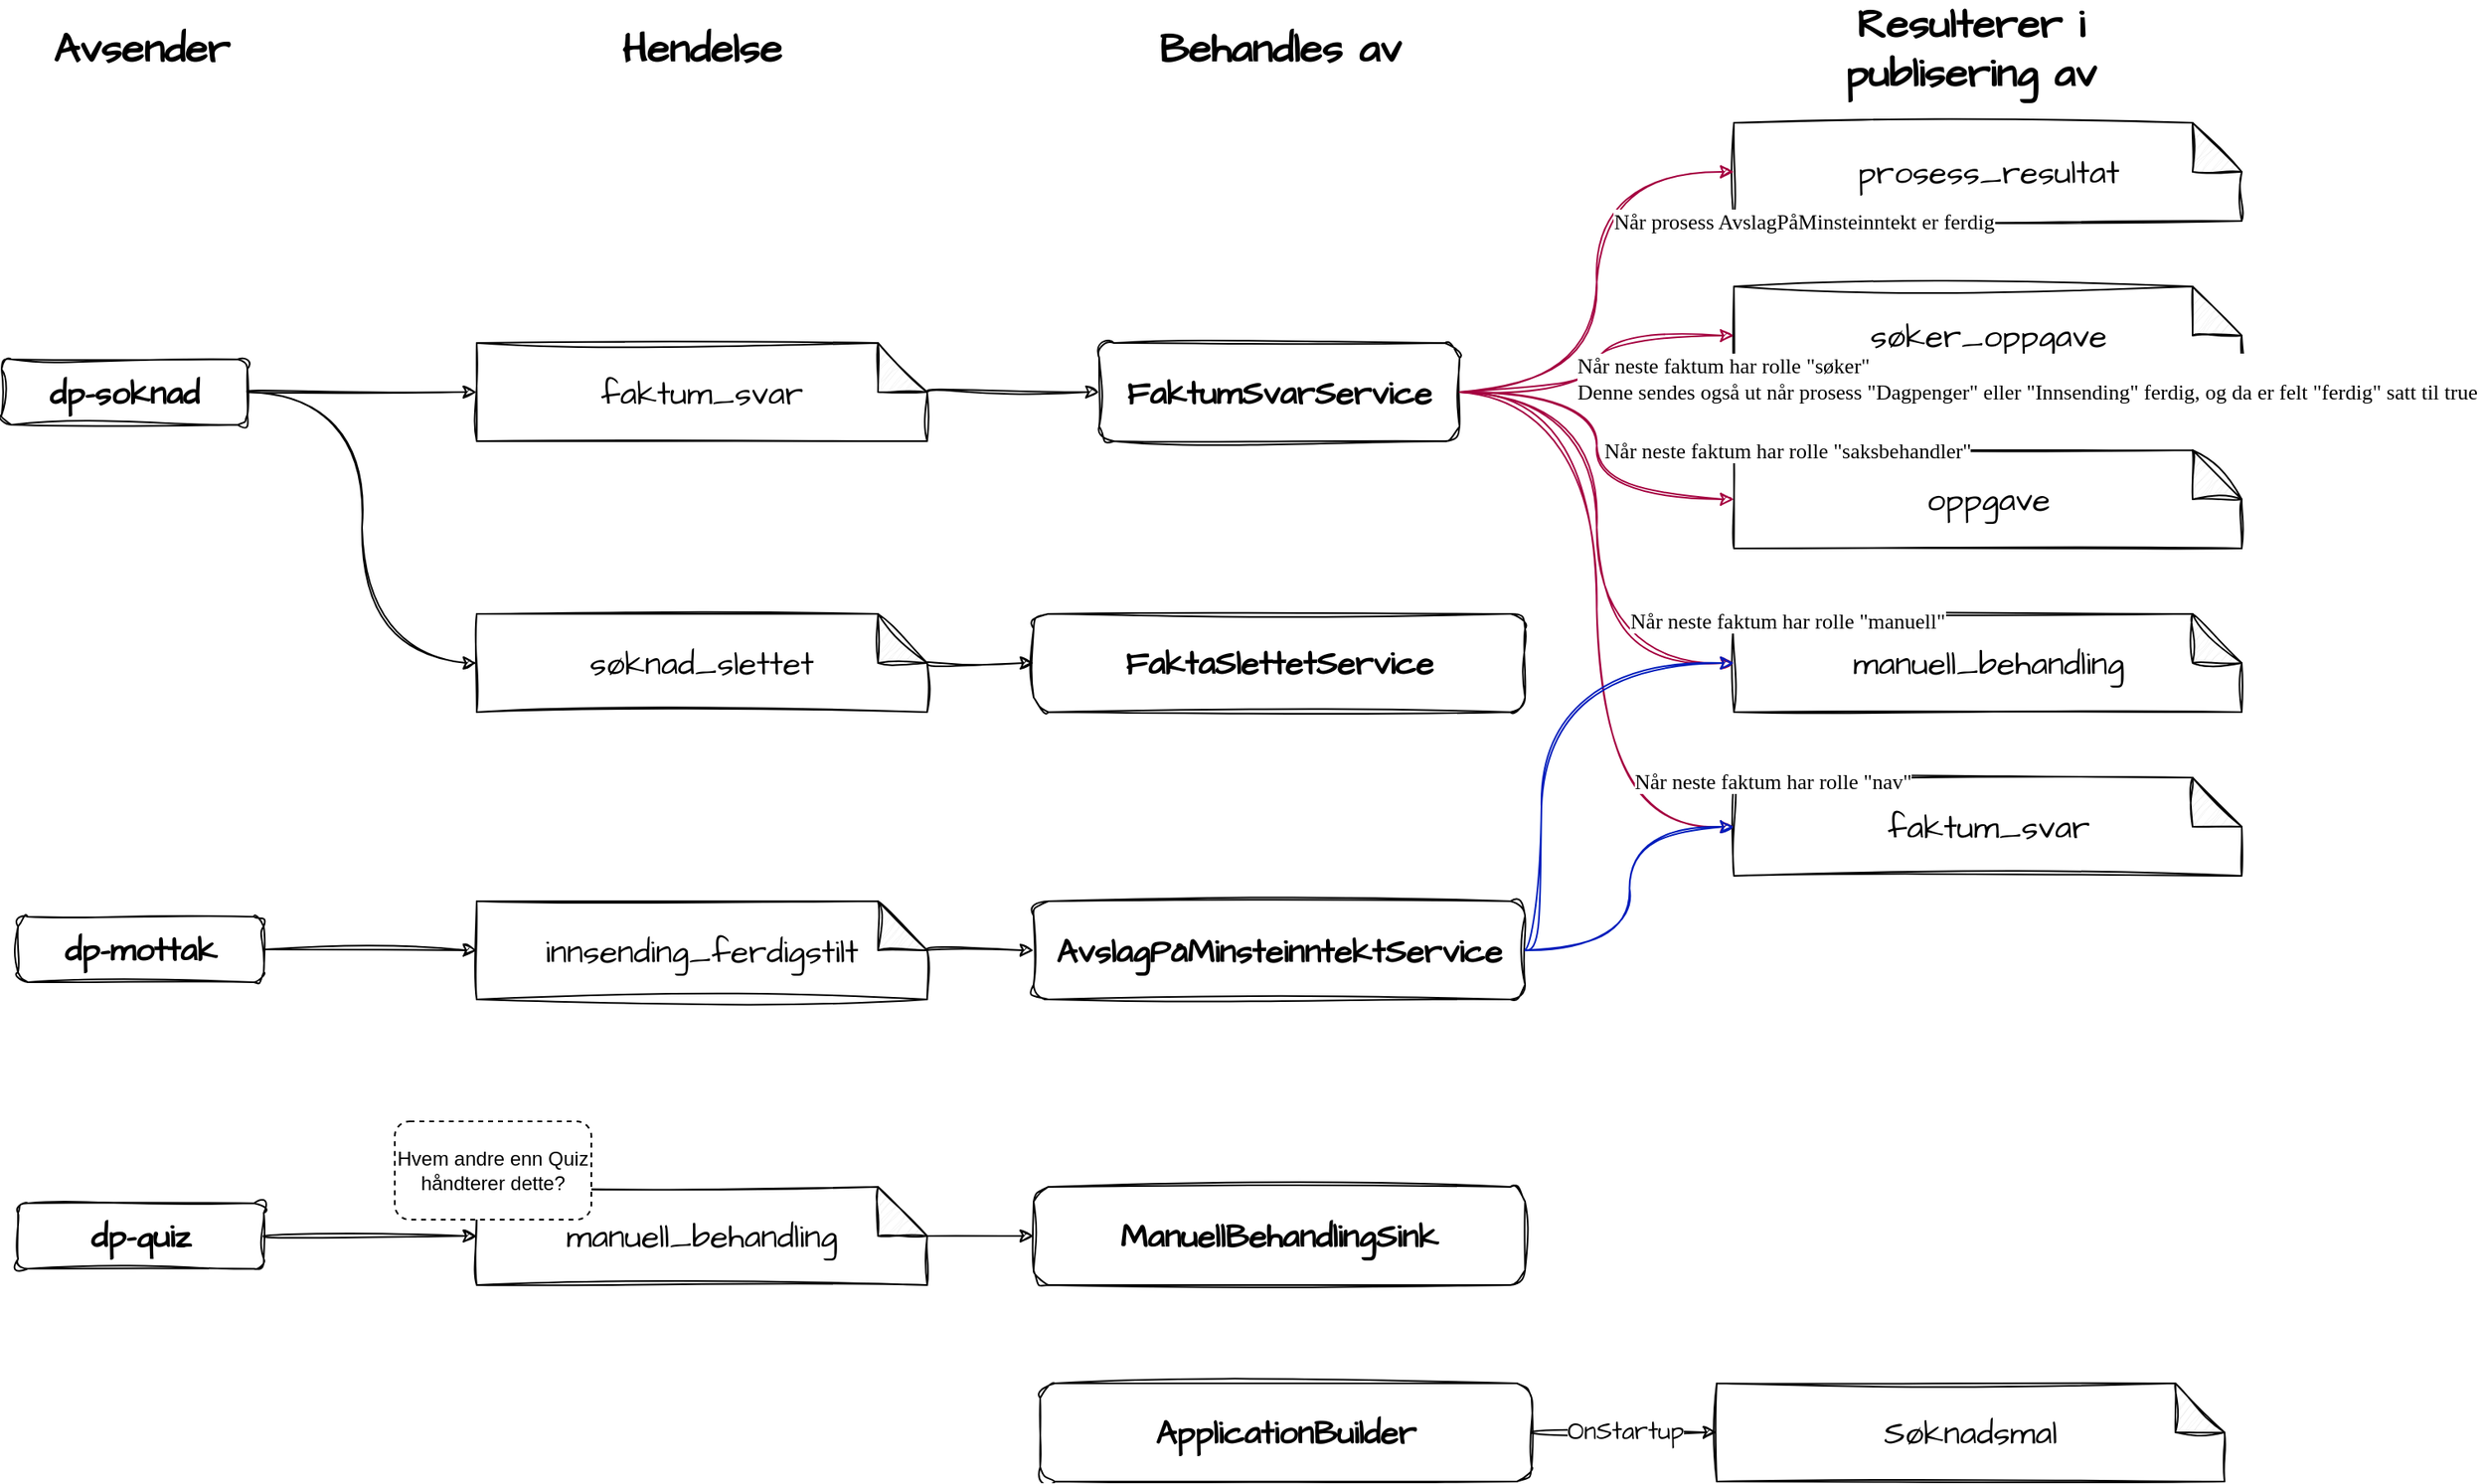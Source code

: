 <mxfile version="20.5.3" type="embed"><diagram id="l2hICZZDM4IEkNlAZQyo" name="Page-1"><mxGraphModel dx="1812" dy="2304" grid="1" gridSize="10" guides="1" tooltips="1" connect="1" arrows="1" fold="1" page="1" pageScale="1" pageWidth="827" pageHeight="1169" math="0" shadow="0"><root><mxCell id="0"/><mxCell id="1" parent="0"/><mxCell id="25" style="edgeStyle=orthogonalEdgeStyle;curved=1;html=1;entryX=0;entryY=0.5;entryDx=0;entryDy=0;fontSize=18;fontColor=#FFFFFF;sketch=1;curveFitting=1;jiggle=2;exitX=0;exitY=0;exitDx=275;exitDy=30;exitPerimeter=0;" parent="1" source="3" target="52" edge="1"><mxGeometry relative="1" as="geometry"/></mxCell><mxCell id="3" value="&lt;div style=&quot;font-size: 20px;&quot;&gt;&lt;div style=&quot;font-size: 20px;&quot;&gt;&lt;span style=&quot;font-size: 20px;&quot;&gt;faktum_svar&lt;/span&gt;&lt;/div&gt;&lt;/div&gt;" style="shape=note;whiteSpace=wrap;html=1;backgroundOutline=1;darkOpacity=0.05;fontColor=default;labelBackgroundColor=none;sketch=1;curveFitting=1;jiggle=2;fontFamily=Architects Daughter;fontSource=https%3A%2F%2Ffonts.googleapis.com%2Fcss%3Ffamily%3DArchitects%2BDaughter;fontSize=20;" parent="1" vertex="1"><mxGeometry x="70" y="194.5" width="275" height="60" as="geometry"/></mxCell><mxCell id="26" style="edgeStyle=orthogonalEdgeStyle;curved=1;html=1;entryX=0;entryY=0.5;entryDx=0;entryDy=0;fontSize=18;fontColor=#FFFFFF;sketch=1;curveFitting=1;jiggle=2;" parent="1" source="10" target="62" edge="1"><mxGeometry relative="1" as="geometry"/></mxCell><mxCell id="10" value="&lt;div style=&quot;font-size: 20px;&quot;&gt;&lt;div style=&quot;font-size: 20px;&quot;&gt;&lt;div style=&quot;font-size: 20px;&quot;&gt;&lt;div style=&quot;font-size: 20px;&quot;&gt;&lt;span style=&quot;font-size: 20px;&quot;&gt;innsending_ferdigstilt&lt;/span&gt;&lt;/div&gt;&lt;/div&gt;&lt;/div&gt;&lt;/div&gt;" style="shape=note;whiteSpace=wrap;html=1;backgroundOutline=1;darkOpacity=0.05;fontColor=default;labelBackgroundColor=none;sketch=1;curveFitting=1;jiggle=2;fontFamily=Architects Daughter;fontSource=https%3A%2F%2Ffonts.googleapis.com%2Fcss%3Ffamily%3DArchitects%2BDaughter;fontSize=20;" parent="1" vertex="1"><mxGeometry x="70" y="535.5" width="275" height="60" as="geometry"/></mxCell><mxCell id="27" style="edgeStyle=orthogonalEdgeStyle;curved=1;html=1;entryX=0;entryY=0.5;entryDx=0;entryDy=0;fontSize=18;fontColor=#FFFFFF;sketch=1;curveFitting=1;jiggle=2;" parent="1" source="11" target="77" edge="1"><mxGeometry relative="1" as="geometry"><mxPoint x="510" y="690" as="targetPoint"/></mxGeometry></mxCell><mxCell id="11" value="&lt;div style=&quot;font-size: 20px;&quot;&gt;&lt;div style=&quot;font-size: 20px;&quot;&gt;&lt;div style=&quot;font-size: 20px;&quot;&gt;&lt;div style=&quot;font-size: 20px;&quot;&gt;&lt;div style=&quot;font-size: 20px;&quot;&gt;&lt;span style=&quot;font-size: 20px;&quot;&gt;søknad_slettet&lt;/span&gt;&lt;/div&gt;&lt;/div&gt;&lt;/div&gt;&lt;/div&gt;&lt;/div&gt;" style="shape=note;whiteSpace=wrap;html=1;backgroundOutline=1;darkOpacity=0.05;fontColor=default;labelBackgroundColor=none;sketch=1;curveFitting=1;jiggle=2;fontFamily=Architects Daughter;fontSource=https%3A%2F%2Ffonts.googleapis.com%2Fcss%3Ffamily%3DArchitects%2BDaughter;fontSize=20;" parent="1" vertex="1"><mxGeometry x="70" y="360" width="275" height="60" as="geometry"/></mxCell><mxCell id="12" value="&lt;div style=&quot;font-size: 20px;&quot;&gt;&lt;div style=&quot;font-size: 20px;&quot;&gt;&lt;div style=&quot;font-size: 20px;&quot;&gt;&lt;div style=&quot;font-size: 20px;&quot;&gt;&lt;div style=&quot;font-size: 20px;&quot;&gt;&lt;div style=&quot;font-size: 20px;&quot;&gt;&lt;span style=&quot;font-size: 20px;&quot;&gt;manuell_behandling&lt;/span&gt;&lt;/div&gt;&lt;/div&gt;&lt;/div&gt;&lt;/div&gt;&lt;/div&gt;&lt;/div&gt;" style="shape=note;whiteSpace=wrap;html=1;backgroundOutline=1;darkOpacity=0.05;fontColor=default;labelBackgroundColor=none;sketch=1;curveFitting=1;jiggle=2;fontFamily=Architects Daughter;fontSource=https%3A%2F%2Ffonts.googleapis.com%2Fcss%3Ffamily%3DArchitects%2BDaughter;fontSize=20;" parent="1" vertex="1"><mxGeometry x="70" y="710" width="275" height="60" as="geometry"/></mxCell><mxCell id="33" value="Hendelse" style="rounded=1;whiteSpace=wrap;html=1;fontStyle=1;strokeColor=none;fontSize=25;sketch=1;curveFitting=1;jiggle=2;fontFamily=Architects Daughter;fontSource=https%3A%2F%2Ffonts.googleapis.com%2Fcss%3Ffamily%3DArchitects%2BDaughter;shadow=0;glass=0;" parent="1" vertex="1"><mxGeometry x="126.25" width="162.5" height="30" as="geometry"/></mxCell><mxCell id="34" value="Resulterer i publisering av" style="rounded=1;whiteSpace=wrap;html=1;fontStyle=1;strokeColor=none;fontSize=25;sketch=1;curveFitting=1;jiggle=2;fontFamily=Architects Daughter;fontSource=https%3A%2F%2Ffonts.googleapis.com%2Fcss%3Ffamily%3DArchitects%2BDaughter;" parent="1" vertex="1"><mxGeometry x="902" width="160" height="30" as="geometry"/></mxCell><mxCell id="35" value="faktum_svar" style="shape=note;whiteSpace=wrap;html=1;backgroundOutline=1;darkOpacity=0.05;sketch=1;hachureGap=4;jiggle=2;curveFitting=1;fontFamily=Architects Daughter;fontSource=https%3A%2F%2Ffonts.googleapis.com%2Fcss%3Ffamily%3DArchitects%2BDaughter;fontSize=20;" parent="1" vertex="1"><mxGeometry x="837.5" y="460" width="310" height="60" as="geometry"/></mxCell><mxCell id="36" value="søker_oppgave" style="shape=note;whiteSpace=wrap;html=1;backgroundOutline=1;darkOpacity=0.05;sketch=1;hachureGap=4;jiggle=2;curveFitting=1;fontFamily=Architects Daughter;fontSource=https%3A%2F%2Ffonts.googleapis.com%2Fcss%3Ffamily%3DArchitects%2BDaughter;fontSize=20;" parent="1" vertex="1"><mxGeometry x="837.5" y="160" width="310" height="60" as="geometry"/></mxCell><mxCell id="37" value="manuell_behandling" style="shape=note;whiteSpace=wrap;html=1;backgroundOutline=1;darkOpacity=0.05;sketch=1;hachureGap=4;jiggle=2;curveFitting=1;fontFamily=Architects Daughter;fontSource=https%3A%2F%2Ffonts.googleapis.com%2Fcss%3Ffamily%3DArchitects%2BDaughter;fontSize=20;" parent="1" vertex="1"><mxGeometry x="837.5" y="360" width="310" height="60" as="geometry"/></mxCell><mxCell id="38" value="oppgave" style="shape=note;whiteSpace=wrap;html=1;backgroundOutline=1;darkOpacity=0.05;sketch=1;hachureGap=4;jiggle=2;curveFitting=1;fontFamily=Architects Daughter;fontSource=https%3A%2F%2Ffonts.googleapis.com%2Fcss%3Ffamily%3DArchitects%2BDaughter;fontSize=20;" parent="1" vertex="1"><mxGeometry x="837.5" y="260" width="310" height="60" as="geometry"/></mxCell><mxCell id="39" value="prosess_resultat" style="shape=note;whiteSpace=wrap;html=1;backgroundOutline=1;darkOpacity=0.05;sketch=1;hachureGap=4;jiggle=2;curveFitting=1;fontFamily=Architects Daughter;fontSource=https%3A%2F%2Ffonts.googleapis.com%2Fcss%3Ffamily%3DArchitects%2BDaughter;fontSize=20;" parent="1" vertex="1"><mxGeometry x="837.5" y="60" width="310" height="60" as="geometry"/></mxCell><mxCell id="40" value="Søknadsmal" style="shape=note;whiteSpace=wrap;html=1;backgroundOutline=1;darkOpacity=0.05;sketch=1;hachureGap=4;jiggle=2;curveFitting=1;fontFamily=Architects Daughter;fontSource=https%3A%2F%2Ffonts.googleapis.com%2Fcss%3Ffamily%3DArchitects%2BDaughter;fontSize=20;" parent="1" vertex="1"><mxGeometry x="827" y="830" width="310" height="60" as="geometry"/></mxCell><mxCell id="41" style="edgeStyle=orthogonalEdgeStyle;curved=1;html=1;fontSize=18;fontColor=#FFFFFF;sketch=1;curveFitting=1;jiggle=2;entryX=0;entryY=0.5;entryDx=0;entryDy=0;entryPerimeter=0;exitX=1;exitY=0.5;exitDx=0;exitDy=0;fillColor=#d80073;strokeColor=#A50040;" parent="1" source="52" target="35" edge="1"><mxGeometry relative="1" as="geometry"><mxPoint x="510" y="150" as="sourcePoint"/><mxPoint x="540" y="110" as="targetPoint"/></mxGeometry></mxCell><mxCell id="43" value="Når neste faktum har rolle &quot;nav&quot;" style="edgeLabel;html=1;align=center;verticalAlign=middle;resizable=0;points=[];fontFamily=Tahoma;fontSize=13;" parent="41" vertex="1" connectable="0"><mxGeometry x="0.111" y="-2" relative="1" as="geometry"><mxPoint x="109" y="80" as="offset"/></mxGeometry></mxCell><mxCell id="42" style="edgeStyle=orthogonalEdgeStyle;curved=1;html=1;fontSize=18;fontColor=#FFFFFF;sketch=1;curveFitting=1;jiggle=2;entryX=0;entryY=0.5;entryDx=0;entryDy=0;entryPerimeter=0;exitX=1;exitY=0.5;exitDx=0;exitDy=0;fillColor=#d80073;strokeColor=#A50040;" parent="1" source="52" target="36" edge="1"><mxGeometry relative="1" as="geometry"><mxPoint x="560" y="250" as="sourcePoint"/><mxPoint x="670" y="90" as="targetPoint"/></mxGeometry></mxCell><mxCell id="45" value="Når neste faktum har rolle &quot;søker&quot;&amp;nbsp;&lt;br&gt;Denne sendes også ut når prosess &quot;Dagpenger&quot; eller &quot;Innsending&quot; ferdig, og da er felt &quot;ferdig&quot; satt til true&amp;nbsp;" style="edgeLabel;html=1;align=left;verticalAlign=middle;resizable=0;points=[];fontFamily=Tahoma;fontSize=13;" parent="42" vertex="1" connectable="0"><mxGeometry x="0.124" y="-11" relative="1" as="geometry"><mxPoint x="-25" y="21" as="offset"/></mxGeometry></mxCell><mxCell id="46" style="edgeStyle=orthogonalEdgeStyle;curved=1;html=1;fontSize=18;fontColor=#FFFFFF;sketch=1;curveFitting=1;jiggle=2;entryX=0;entryY=0.5;entryDx=0;entryDy=0;entryPerimeter=0;exitX=1;exitY=0.5;exitDx=0;exitDy=0;fillColor=#d80073;strokeColor=#A50040;" parent="1" source="52" target="38" edge="1"><mxGeometry relative="1" as="geometry"><mxPoint x="550" y="240" as="sourcePoint"/><mxPoint x="690" y="380" as="targetPoint"/></mxGeometry></mxCell><mxCell id="48" value="Når neste faktum har rolle &quot;saksbehandler&quot;" style="edgeLabel;html=1;align=center;verticalAlign=middle;resizable=0;points=[];fontFamily=Tahoma;fontSize=13;" parent="46" vertex="1" connectable="0"><mxGeometry x="0.081" y="8" relative="1" as="geometry"><mxPoint x="108" y="-7" as="offset"/></mxGeometry></mxCell><mxCell id="49" style="edgeStyle=orthogonalEdgeStyle;curved=1;html=1;fontSize=18;fontColor=#FFFFFF;sketch=1;curveFitting=1;jiggle=2;entryX=0;entryY=0.5;entryDx=0;entryDy=0;entryPerimeter=0;exitX=1;exitY=0.5;exitDx=0;exitDy=0;fillColor=#d80073;strokeColor=#A50040;" parent="1" source="52" target="37" edge="1"><mxGeometry relative="1" as="geometry"><mxPoint x="560" y="250" as="sourcePoint"/><mxPoint x="755" y="384.5" as="targetPoint"/></mxGeometry></mxCell><mxCell id="51" value="Når neste faktum har rolle &quot;manuell&quot;" style="edgeLabel;html=1;align=center;verticalAlign=middle;resizable=0;points=[];fontFamily=Tahoma;fontSize=13;" parent="49" vertex="1" connectable="0"><mxGeometry x="0.098" y="10" relative="1" as="geometry"><mxPoint x="106" y="40" as="offset"/></mxGeometry></mxCell><mxCell id="52" value="FaktumSvarService" style="rounded=1;whiteSpace=wrap;html=1;labelBorderColor=none;fontColor=default;labelBackgroundColor=none;fontSize=20;fontStyle=1;sketch=1;curveFitting=1;jiggle=2;fontFamily=Architects Daughter;fontSource=https%3A%2F%2Ffonts.googleapis.com%2Fcss%3Ffamily%3DArchitects%2BDaughter;" parent="1" vertex="1"><mxGeometry x="450" y="194.5" width="220" height="60" as="geometry"/></mxCell><mxCell id="60" style="edgeStyle=orthogonalEdgeStyle;curved=1;html=1;fontSize=18;fontColor=#FFFFFF;sketch=1;curveFitting=1;jiggle=2;entryX=0;entryY=0.5;entryDx=0;entryDy=0;entryPerimeter=0;exitX=1;exitY=0.5;exitDx=0;exitDy=0;fillColor=#d80073;strokeColor=#A50040;" parent="1" source="52" target="39" edge="1"><mxGeometry relative="1" as="geometry"><mxPoint x="680" y="240" as="sourcePoint"/><mxPoint x="847.5" y="384.5" as="targetPoint"/></mxGeometry></mxCell><mxCell id="71" value="&lt;span style=&quot;font-size: 13px;&quot;&gt;Når prosess AvslagPåMinsteinntekt er ferdig&lt;/span&gt;" style="edgeLabel;html=1;align=center;verticalAlign=middle;resizable=0;points=[];fontSize=13;fontFamily=Tahoma;" parent="60" vertex="1" connectable="0"><mxGeometry x="0.806" y="29" relative="1" as="geometry"><mxPoint x="72" y="59" as="offset"/></mxGeometry></mxCell><mxCell id="62" value="AvslagPåMinsteinntektService" style="rounded=1;whiteSpace=wrap;html=1;labelBorderColor=none;fontColor=default;labelBackgroundColor=none;fontSize=20;fontStyle=1;sketch=1;curveFitting=1;jiggle=2;fontFamily=Architects Daughter;fontSource=https%3A%2F%2Ffonts.googleapis.com%2Fcss%3Ffamily%3DArchitects%2BDaughter;" parent="1" vertex="1"><mxGeometry x="410" y="535.5" width="300" height="60" as="geometry"/></mxCell><mxCell id="74" style="edgeStyle=orthogonalEdgeStyle;curved=1;html=1;fontSize=18;fontColor=#FFFFFF;sketch=1;curveFitting=1;jiggle=2;exitX=1;exitY=0.5;exitDx=0;exitDy=0;entryX=0;entryY=0.5;entryDx=0;entryDy=0;entryPerimeter=0;fillColor=#0050ef;strokeColor=#001DBC;" parent="1" source="62" target="37" edge="1"><mxGeometry relative="1" as="geometry"><mxPoint x="740" y="620" as="sourcePoint"/><mxPoint x="730" y="420" as="targetPoint"/><Array as="points"><mxPoint x="720" y="566"/><mxPoint x="720" y="390"/></Array></mxGeometry></mxCell><mxCell id="76" style="edgeStyle=orthogonalEdgeStyle;curved=1;html=1;entryX=0;entryY=0.5;entryDx=0;entryDy=0;fontSize=18;fontColor=#FFFFFF;sketch=1;curveFitting=1;jiggle=2;exitX=1;exitY=0.5;exitDx=0;exitDy=0;entryPerimeter=0;fillColor=#0050ef;strokeColor=#001DBC;shadow=0;" parent="1" source="62" target="35" edge="1"><mxGeometry relative="1" as="geometry"><mxPoint x="730" y="630" as="sourcePoint"/><mxPoint x="885" y="510" as="targetPoint"/></mxGeometry></mxCell><mxCell id="77" value="FaktaSlettetService" style="rounded=1;whiteSpace=wrap;html=1;labelBorderColor=none;fontColor=default;labelBackgroundColor=none;fontSize=20;fontStyle=1;sketch=1;curveFitting=1;jiggle=2;fontFamily=Architects Daughter;fontSource=https%3A%2F%2Ffonts.googleapis.com%2Fcss%3Ffamily%3DArchitects%2BDaughter;" parent="1" vertex="1"><mxGeometry x="410" y="360" width="300" height="60" as="geometry"/></mxCell><mxCell id="78" value="ManuellBehandlingSink" style="rounded=1;whiteSpace=wrap;html=1;labelBorderColor=none;fontColor=default;labelBackgroundColor=none;fontSize=20;fontStyle=1;sketch=1;curveFitting=1;jiggle=2;fontFamily=Architects Daughter;fontSource=https%3A%2F%2Ffonts.googleapis.com%2Fcss%3Ffamily%3DArchitects%2BDaughter;" parent="1" vertex="1"><mxGeometry x="410" y="710" width="300" height="60" as="geometry"/></mxCell><mxCell id="81" style="edgeStyle=orthogonalEdgeStyle;curved=1;html=1;entryX=0;entryY=0.5;entryDx=0;entryDy=0;fontSize=18;fontColor=#FFFFFF;sketch=1;curveFitting=1;jiggle=2;exitX=0;exitY=0;exitDx=275;exitDy=30;exitPerimeter=0;" parent="1" source="12" target="78" edge="1"><mxGeometry relative="1" as="geometry"><mxPoint x="350" y="740" as="sourcePoint"/><mxPoint x="424" y="620" as="targetPoint"/></mxGeometry></mxCell><mxCell id="82" value="ApplicationBuilder" style="rounded=1;whiteSpace=wrap;html=1;labelBorderColor=none;fontColor=default;labelBackgroundColor=none;fontSize=20;fontStyle=1;sketch=1;curveFitting=1;jiggle=2;fontFamily=Architects Daughter;fontSource=https%3A%2F%2Ffonts.googleapis.com%2Fcss%3Ffamily%3DArchitects%2BDaughter;" parent="1" vertex="1"><mxGeometry x="414" y="830" width="300" height="60" as="geometry"/></mxCell><mxCell id="83" value="" style="edgeStyle=orthogonalEdgeStyle;curved=1;html=1;entryX=0;entryY=0.5;entryDx=0;entryDy=0;fontSize=18;fontColor=#FFFFFF;sketch=1;curveFitting=1;jiggle=2;exitX=1;exitY=0.5;exitDx=0;exitDy=0;entryPerimeter=0;" parent="1" source="82" target="40" edge="1"><mxGeometry relative="1" as="geometry"><mxPoint x="355" y="750" as="sourcePoint"/><mxPoint x="420" y="750" as="targetPoint"/></mxGeometry></mxCell><mxCell id="84" value="OnStartup" style="edgeLabel;html=1;align=center;verticalAlign=middle;resizable=0;points=[];fontSize=15;fontFamily=Architects Daughter;" parent="83" vertex="1" connectable="0"><mxGeometry x="0.009" y="4" relative="1" as="geometry"><mxPoint y="3" as="offset"/></mxGeometry></mxCell><mxCell id="85" value="Behandles av" style="rounded=1;whiteSpace=wrap;html=1;fontStyle=1;strokeColor=none;fontSize=25;sketch=1;curveFitting=1;jiggle=2;fontFamily=Architects Daughter;fontSource=https%3A%2F%2Ffonts.googleapis.com%2Fcss%3Ffamily%3DArchitects%2BDaughter;shadow=0;glass=0;" parent="1" vertex="1"><mxGeometry x="478.75" width="162.5" height="30" as="geometry"/></mxCell><mxCell id="89" value="Avsender" style="rounded=1;whiteSpace=wrap;html=1;fontStyle=1;strokeColor=none;fontSize=25;sketch=1;curveFitting=1;jiggle=2;fontFamily=Architects Daughter;fontSource=https%3A%2F%2Ffonts.googleapis.com%2Fcss%3Ffamily%3DArchitects%2BDaughter;shadow=0;glass=0;" parent="1" vertex="1"><mxGeometry x="-216.25" width="162.5" height="30" as="geometry"/></mxCell><mxCell id="90" value="dp-soknad" style="rounded=1;whiteSpace=wrap;html=1;labelBorderColor=none;fontColor=default;labelBackgroundColor=none;fontSize=20;fontStyle=1;sketch=1;curveFitting=1;jiggle=2;fontFamily=Architects Daughter;fontSource=https%3A%2F%2Ffonts.googleapis.com%2Fcss%3Ffamily%3DArchitects%2BDaughter;" parent="1" vertex="1"><mxGeometry x="-220" y="204.5" width="150" height="40" as="geometry"/></mxCell><mxCell id="91" style="edgeStyle=orthogonalEdgeStyle;curved=1;html=1;fontSize=18;fontColor=#FFFFFF;sketch=1;curveFitting=1;jiggle=2;" parent="1" source="90" target="3" edge="1"><mxGeometry relative="1" as="geometry"><mxPoint x="424" y="730" as="targetPoint"/><mxPoint x="355" y="730" as="sourcePoint"/></mxGeometry></mxCell><mxCell id="94" value="dp-mottak" style="rounded=1;whiteSpace=wrap;html=1;labelBorderColor=none;fontColor=default;labelBackgroundColor=none;fontSize=20;fontStyle=1;sketch=1;curveFitting=1;jiggle=2;fontFamily=Architects Daughter;fontSource=https%3A%2F%2Ffonts.googleapis.com%2Fcss%3Ffamily%3DArchitects%2BDaughter;" parent="1" vertex="1"><mxGeometry x="-210" y="545" width="150" height="40" as="geometry"/></mxCell><mxCell id="95" style="edgeStyle=orthogonalEdgeStyle;curved=1;html=1;fontSize=18;fontColor=#FFFFFF;sketch=1;curveFitting=1;jiggle=2;exitX=1;exitY=0.5;exitDx=0;exitDy=0;" parent="1" source="94" target="10" edge="1"><mxGeometry relative="1" as="geometry"><mxPoint x="80" y="234.5" as="targetPoint"/><mxPoint x="-60" y="234.5" as="sourcePoint"/></mxGeometry></mxCell><mxCell id="96" style="edgeStyle=orthogonalEdgeStyle;curved=1;html=1;fontSize=18;fontColor=#FFFFFF;sketch=1;curveFitting=1;jiggle=2;exitX=1;exitY=0.5;exitDx=0;exitDy=0;entryX=0;entryY=0.5;entryDx=0;entryDy=0;entryPerimeter=0;" parent="1" source="90" target="11" edge="1"><mxGeometry relative="1" as="geometry"><mxPoint x="80" y="234.5" as="targetPoint"/><mxPoint x="-60" y="234.5" as="sourcePoint"/></mxGeometry></mxCell><mxCell id="97" value="dp-quiz" style="rounded=1;whiteSpace=wrap;html=1;labelBorderColor=none;fontColor=default;labelBackgroundColor=none;fontSize=20;fontStyle=1;sketch=1;curveFitting=1;jiggle=2;fontFamily=Architects Daughter;fontSource=https%3A%2F%2Ffonts.googleapis.com%2Fcss%3Ffamily%3DArchitects%2BDaughter;" parent="1" vertex="1"><mxGeometry x="-210" y="720" width="150" height="40" as="geometry"/></mxCell><mxCell id="98" style="edgeStyle=orthogonalEdgeStyle;curved=1;html=1;fontSize=18;fontColor=#FFFFFF;sketch=1;curveFitting=1;jiggle=2;exitX=1;exitY=0.5;exitDx=0;exitDy=0;entryX=0;entryY=0.5;entryDx=0;entryDy=0;entryPerimeter=0;" parent="1" source="97" target="12" edge="1"><mxGeometry relative="1" as="geometry"><mxPoint x="80" y="465.5" as="targetPoint"/><mxPoint x="-50" y="465" as="sourcePoint"/></mxGeometry></mxCell><mxCell id="99" value="Hvem andre enn Quiz håndterer dette?" style="rounded=1;whiteSpace=wrap;html=1;dashed=1;" parent="1" vertex="1"><mxGeometry x="20" y="670" width="120" height="60" as="geometry"/></mxCell></root></mxGraphModel></diagram></mxfile>